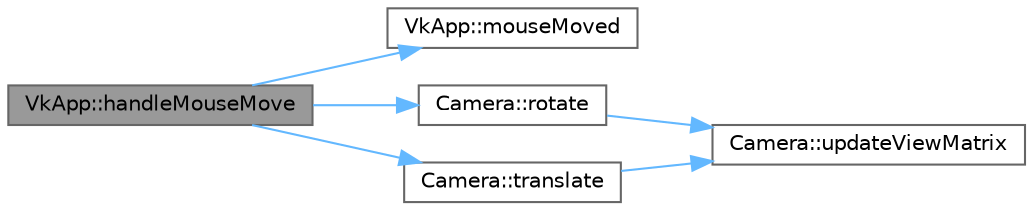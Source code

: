 digraph "VkApp::handleMouseMove"
{
 // LATEX_PDF_SIZE
  bgcolor="transparent";
  edge [fontname=Helvetica,fontsize=10,labelfontname=Helvetica,labelfontsize=10];
  node [fontname=Helvetica,fontsize=10,shape=box,height=0.2,width=0.4];
  rankdir="LR";
  Node1 [id="Node000001",label="VkApp::handleMouseMove",height=0.2,width=0.4,color="gray40", fillcolor="grey60", style="filled", fontcolor="black",tooltip=" "];
  Node1 -> Node2 [id="edge1_Node000001_Node000002",color="steelblue1",style="solid",tooltip=" "];
  Node2 [id="Node000002",label="VkApp::mouseMoved",height=0.2,width=0.4,color="grey40", fillcolor="white", style="filled",URL="$class_vk_app.html#a3306c18521409d3a20c476d108a03053",tooltip="(Virtual) Called after the mouse cursor moved and before internal events (like camera rotation) is ha..."];
  Node1 -> Node3 [id="edge2_Node000001_Node000003",color="steelblue1",style="solid",tooltip=" "];
  Node3 [id="Node000003",label="Camera::rotate",height=0.2,width=0.4,color="grey40", fillcolor="white", style="filled",URL="$class_camera.html#aa61268d90d49b7788689bcd8c40ffbc8",tooltip=" "];
  Node3 -> Node4 [id="edge3_Node000003_Node000004",color="steelblue1",style="solid",tooltip=" "];
  Node4 [id="Node000004",label="Camera::updateViewMatrix",height=0.2,width=0.4,color="grey40", fillcolor="white", style="filled",URL="$class_camera.html#a8fe5c71a390571a861ad8afd99dfdea3",tooltip=" "];
  Node1 -> Node5 [id="edge4_Node000001_Node000005",color="steelblue1",style="solid",tooltip=" "];
  Node5 [id="Node000005",label="Camera::translate",height=0.2,width=0.4,color="grey40", fillcolor="white", style="filled",URL="$class_camera.html#ad0954e6eee976784756b2f2889b12c4b",tooltip=" "];
  Node5 -> Node4 [id="edge5_Node000005_Node000004",color="steelblue1",style="solid",tooltip=" "];
}

